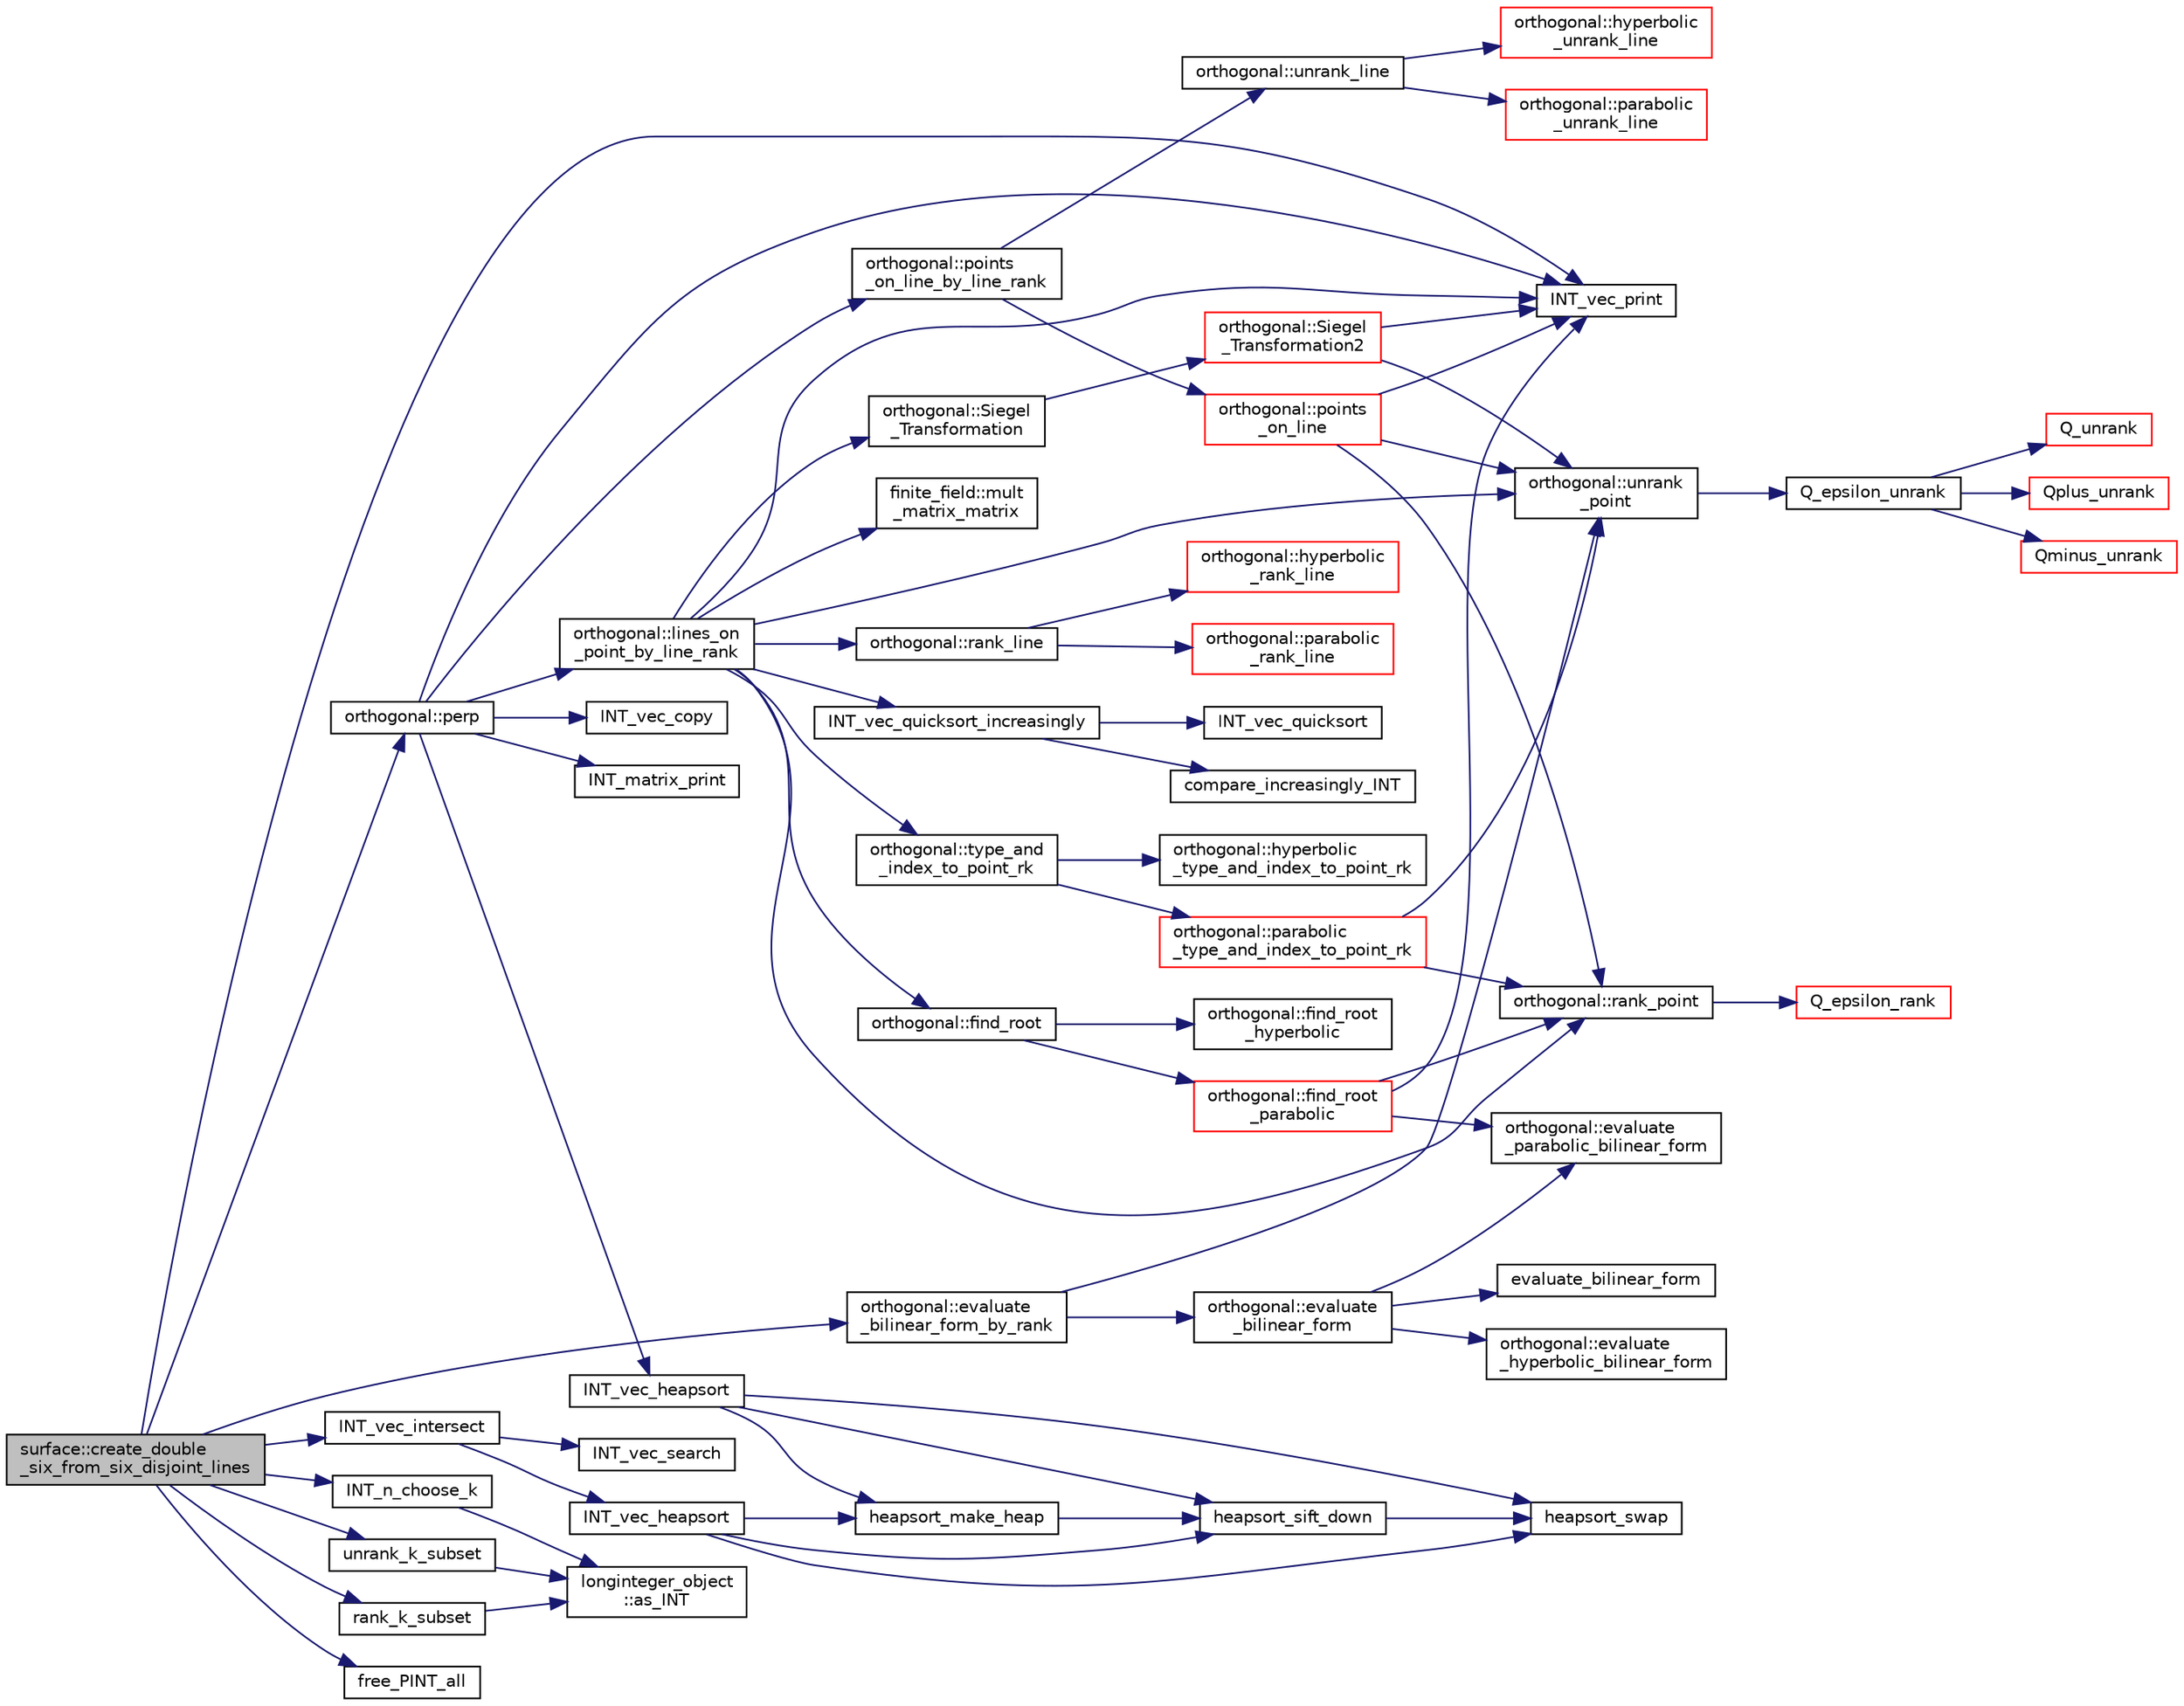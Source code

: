 digraph "surface::create_double_six_from_six_disjoint_lines"
{
  edge [fontname="Helvetica",fontsize="10",labelfontname="Helvetica",labelfontsize="10"];
  node [fontname="Helvetica",fontsize="10",shape=record];
  rankdir="LR";
  Node1130 [label="surface::create_double\l_six_from_six_disjoint_lines",height=0.2,width=0.4,color="black", fillcolor="grey75", style="filled", fontcolor="black"];
  Node1130 -> Node1131 [color="midnightblue",fontsize="10",style="solid",fontname="Helvetica"];
  Node1131 [label="orthogonal::evaluate\l_bilinear_form_by_rank",height=0.2,width=0.4,color="black", fillcolor="white", style="filled",URL="$d7/daa/classorthogonal.html#ab4f6117f55f6fbd0fb2bd8b4c8d981bf"];
  Node1131 -> Node1132 [color="midnightblue",fontsize="10",style="solid",fontname="Helvetica"];
  Node1132 [label="orthogonal::unrank\l_point",height=0.2,width=0.4,color="black", fillcolor="white", style="filled",URL="$d7/daa/classorthogonal.html#ab655117100f7c66c19817b84ac5ac0a0"];
  Node1132 -> Node1133 [color="midnightblue",fontsize="10",style="solid",fontname="Helvetica"];
  Node1133 [label="Q_epsilon_unrank",height=0.2,width=0.4,color="black", fillcolor="white", style="filled",URL="$d4/d67/geometry_8h.html#af162c4d30d4a6528299e37551c353e7b"];
  Node1133 -> Node1134 [color="midnightblue",fontsize="10",style="solid",fontname="Helvetica"];
  Node1134 [label="Q_unrank",height=0.2,width=0.4,color="red", fillcolor="white", style="filled",URL="$db/da0/lib_2foundations_2geometry_2orthogonal__points_8_c.html#a6d02923d5b54ef796934e753e6f5b65b"];
  Node1133 -> Node1152 [color="midnightblue",fontsize="10",style="solid",fontname="Helvetica"];
  Node1152 [label="Qplus_unrank",height=0.2,width=0.4,color="red", fillcolor="white", style="filled",URL="$db/da0/lib_2foundations_2geometry_2orthogonal__points_8_c.html#ad50512edd586919700e033744b4a03c8"];
  Node1133 -> Node1153 [color="midnightblue",fontsize="10",style="solid",fontname="Helvetica"];
  Node1153 [label="Qminus_unrank",height=0.2,width=0.4,color="red", fillcolor="white", style="filled",URL="$db/da0/lib_2foundations_2geometry_2orthogonal__points_8_c.html#ac2dd18f435ab479095b836a483c12c7d"];
  Node1131 -> Node1154 [color="midnightblue",fontsize="10",style="solid",fontname="Helvetica"];
  Node1154 [label="orthogonal::evaluate\l_bilinear_form",height=0.2,width=0.4,color="black", fillcolor="white", style="filled",URL="$d7/daa/classorthogonal.html#a1cb22ce04ab60e22852f610ec3fe5c98"];
  Node1154 -> Node1155 [color="midnightblue",fontsize="10",style="solid",fontname="Helvetica"];
  Node1155 [label="orthogonal::evaluate\l_hyperbolic_bilinear_form",height=0.2,width=0.4,color="black", fillcolor="white", style="filled",URL="$d7/daa/classorthogonal.html#a839dc01b1c59a23b054ccf70c00cc9c9"];
  Node1154 -> Node1156 [color="midnightblue",fontsize="10",style="solid",fontname="Helvetica"];
  Node1156 [label="orthogonal::evaluate\l_parabolic_bilinear_form",height=0.2,width=0.4,color="black", fillcolor="white", style="filled",URL="$d7/daa/classorthogonal.html#a8ee79da4c853cd384a0028cbebbbe0ee"];
  Node1154 -> Node1157 [color="midnightblue",fontsize="10",style="solid",fontname="Helvetica"];
  Node1157 [label="evaluate_bilinear_form",height=0.2,width=0.4,color="black", fillcolor="white", style="filled",URL="$d4/d67/geometry_8h.html#ab6f6bfa144b4d2700e3ed27497d83d5f"];
  Node1130 -> Node1158 [color="midnightblue",fontsize="10",style="solid",fontname="Helvetica"];
  Node1158 [label="orthogonal::perp",height=0.2,width=0.4,color="black", fillcolor="white", style="filled",URL="$d7/daa/classorthogonal.html#ae80e0fa8d1e8caddb9afbb466e3d3189"];
  Node1158 -> Node1159 [color="midnightblue",fontsize="10",style="solid",fontname="Helvetica"];
  Node1159 [label="orthogonal::lines_on\l_point_by_line_rank",height=0.2,width=0.4,color="black", fillcolor="white", style="filled",URL="$d7/daa/classorthogonal.html#adc21874b6da3cd3585c704994fb538aa"];
  Node1159 -> Node1160 [color="midnightblue",fontsize="10",style="solid",fontname="Helvetica"];
  Node1160 [label="orthogonal::type_and\l_index_to_point_rk",height=0.2,width=0.4,color="black", fillcolor="white", style="filled",URL="$d7/daa/classorthogonal.html#a319ef460cdfe3247d336c3fb482901eb"];
  Node1160 -> Node1161 [color="midnightblue",fontsize="10",style="solid",fontname="Helvetica"];
  Node1161 [label="orthogonal::hyperbolic\l_type_and_index_to_point_rk",height=0.2,width=0.4,color="black", fillcolor="white", style="filled",URL="$d7/daa/classorthogonal.html#af31cd843ff2e6eb4fe1ba9c49e62d1b8"];
  Node1160 -> Node1162 [color="midnightblue",fontsize="10",style="solid",fontname="Helvetica"];
  Node1162 [label="orthogonal::parabolic\l_type_and_index_to_point_rk",height=0.2,width=0.4,color="red", fillcolor="white", style="filled",URL="$d7/daa/classorthogonal.html#a67c316cf01b382762e6ac372f522d106"];
  Node1162 -> Node1132 [color="midnightblue",fontsize="10",style="solid",fontname="Helvetica"];
  Node1162 -> Node1163 [color="midnightblue",fontsize="10",style="solid",fontname="Helvetica"];
  Node1163 [label="orthogonal::rank_point",height=0.2,width=0.4,color="black", fillcolor="white", style="filled",URL="$d7/daa/classorthogonal.html#adb4f1528590a804b3c011a68c9ebf655"];
  Node1163 -> Node1164 [color="midnightblue",fontsize="10",style="solid",fontname="Helvetica"];
  Node1164 [label="Q_epsilon_rank",height=0.2,width=0.4,color="red", fillcolor="white", style="filled",URL="$d4/d67/geometry_8h.html#a0949e1151174e2988aa697cb31942e97"];
  Node1159 -> Node1132 [color="midnightblue",fontsize="10",style="solid",fontname="Helvetica"];
  Node1159 -> Node1201 [color="midnightblue",fontsize="10",style="solid",fontname="Helvetica"];
  Node1201 [label="orthogonal::find_root",height=0.2,width=0.4,color="black", fillcolor="white", style="filled",URL="$d7/daa/classorthogonal.html#a7cad6e763a1f49ab5e372a26f5cdf247"];
  Node1201 -> Node1202 [color="midnightblue",fontsize="10",style="solid",fontname="Helvetica"];
  Node1202 [label="orthogonal::find_root\l_hyperbolic",height=0.2,width=0.4,color="black", fillcolor="white", style="filled",URL="$d7/daa/classorthogonal.html#a4cb66d7aec283cd032a99cb9b2b9992d"];
  Node1201 -> Node1203 [color="midnightblue",fontsize="10",style="solid",fontname="Helvetica"];
  Node1203 [label="orthogonal::find_root\l_parabolic",height=0.2,width=0.4,color="red", fillcolor="white", style="filled",URL="$d7/daa/classorthogonal.html#a2e4453bb31692707f8a9e8b660b2e136"];
  Node1203 -> Node1171 [color="midnightblue",fontsize="10",style="solid",fontname="Helvetica"];
  Node1171 [label="INT_vec_print",height=0.2,width=0.4,color="black", fillcolor="white", style="filled",URL="$df/dbf/sajeeb_8_c.html#a79a5901af0b47dd0d694109543c027fe"];
  Node1203 -> Node1156 [color="midnightblue",fontsize="10",style="solid",fontname="Helvetica"];
  Node1203 -> Node1163 [color="midnightblue",fontsize="10",style="solid",fontname="Helvetica"];
  Node1159 -> Node1205 [color="midnightblue",fontsize="10",style="solid",fontname="Helvetica"];
  Node1205 [label="orthogonal::Siegel\l_Transformation",height=0.2,width=0.4,color="black", fillcolor="white", style="filled",URL="$d7/daa/classorthogonal.html#a27258e68c99323ac8de66fedbe565a3d"];
  Node1205 -> Node1206 [color="midnightblue",fontsize="10",style="solid",fontname="Helvetica"];
  Node1206 [label="orthogonal::Siegel\l_Transformation2",height=0.2,width=0.4,color="red", fillcolor="white", style="filled",URL="$d7/daa/classorthogonal.html#aaf1945ebd71495f1b362e5091d4b30ec"];
  Node1206 -> Node1132 [color="midnightblue",fontsize="10",style="solid",fontname="Helvetica"];
  Node1206 -> Node1171 [color="midnightblue",fontsize="10",style="solid",fontname="Helvetica"];
  Node1159 -> Node1211 [color="midnightblue",fontsize="10",style="solid",fontname="Helvetica"];
  Node1211 [label="finite_field::mult\l_matrix_matrix",height=0.2,width=0.4,color="black", fillcolor="white", style="filled",URL="$df/d5a/classfinite__field.html#a5e28706b815838d0ec34de1fa74bc3c4"];
  Node1159 -> Node1163 [color="midnightblue",fontsize="10",style="solid",fontname="Helvetica"];
  Node1159 -> Node1225 [color="midnightblue",fontsize="10",style="solid",fontname="Helvetica"];
  Node1225 [label="orthogonal::rank_line",height=0.2,width=0.4,color="black", fillcolor="white", style="filled",URL="$d7/daa/classorthogonal.html#a5e1b5a3eb76840f425e71f25dabcd470"];
  Node1225 -> Node1226 [color="midnightblue",fontsize="10",style="solid",fontname="Helvetica"];
  Node1226 [label="orthogonal::hyperbolic\l_rank_line",height=0.2,width=0.4,color="red", fillcolor="white", style="filled",URL="$d7/daa/classorthogonal.html#a2810f9a6851f445b03fdbfe2a888e9f5"];
  Node1225 -> Node1280 [color="midnightblue",fontsize="10",style="solid",fontname="Helvetica"];
  Node1280 [label="orthogonal::parabolic\l_rank_line",height=0.2,width=0.4,color="red", fillcolor="white", style="filled",URL="$d7/daa/classorthogonal.html#a7df334ceca90bc5b90c56354dbaf45c9"];
  Node1159 -> Node1302 [color="midnightblue",fontsize="10",style="solid",fontname="Helvetica"];
  Node1302 [label="INT_vec_quicksort_increasingly",height=0.2,width=0.4,color="black", fillcolor="white", style="filled",URL="$d5/de2/foundations_2data__structures_2data__structures_8h.html#a31ccee746bc644f58816c67bc3a0e237"];
  Node1302 -> Node1303 [color="midnightblue",fontsize="10",style="solid",fontname="Helvetica"];
  Node1303 [label="INT_vec_quicksort",height=0.2,width=0.4,color="black", fillcolor="white", style="filled",URL="$d4/dd7/sorting_8_c.html#a06b413b423531ad098e9536031cc91ef"];
  Node1302 -> Node1304 [color="midnightblue",fontsize="10",style="solid",fontname="Helvetica"];
  Node1304 [label="compare_increasingly_INT",height=0.2,width=0.4,color="black", fillcolor="white", style="filled",URL="$d4/dd7/sorting_8_c.html#aa182150f114c64f81fcefcbc6d292790"];
  Node1159 -> Node1171 [color="midnightblue",fontsize="10",style="solid",fontname="Helvetica"];
  Node1158 -> Node1171 [color="midnightblue",fontsize="10",style="solid",fontname="Helvetica"];
  Node1158 -> Node1305 [color="midnightblue",fontsize="10",style="solid",fontname="Helvetica"];
  Node1305 [label="orthogonal::points\l_on_line_by_line_rank",height=0.2,width=0.4,color="black", fillcolor="white", style="filled",URL="$d7/daa/classorthogonal.html#aec3f511b69d0a28340f93d6f904c5daa"];
  Node1305 -> Node1306 [color="midnightblue",fontsize="10",style="solid",fontname="Helvetica"];
  Node1306 [label="orthogonal::unrank_line",height=0.2,width=0.4,color="black", fillcolor="white", style="filled",URL="$d7/daa/classorthogonal.html#a27fec576f6e11b80dd4503fa3cf7611e"];
  Node1306 -> Node1307 [color="midnightblue",fontsize="10",style="solid",fontname="Helvetica"];
  Node1307 [label="orthogonal::hyperbolic\l_unrank_line",height=0.2,width=0.4,color="red", fillcolor="white", style="filled",URL="$d7/daa/classorthogonal.html#a94952194cdcc478feb676e97e2e272f2"];
  Node1306 -> Node1315 [color="midnightblue",fontsize="10",style="solid",fontname="Helvetica"];
  Node1315 [label="orthogonal::parabolic\l_unrank_line",height=0.2,width=0.4,color="red", fillcolor="white", style="filled",URL="$d7/daa/classorthogonal.html#a449cc51a62e11b8699befe951b0f8a4c"];
  Node1305 -> Node1335 [color="midnightblue",fontsize="10",style="solid",fontname="Helvetica"];
  Node1335 [label="orthogonal::points\l_on_line",height=0.2,width=0.4,color="red", fillcolor="white", style="filled",URL="$d7/daa/classorthogonal.html#afe1cc564902cc557d4d4d2ff85ee6839"];
  Node1335 -> Node1132 [color="midnightblue",fontsize="10",style="solid",fontname="Helvetica"];
  Node1335 -> Node1171 [color="midnightblue",fontsize="10",style="solid",fontname="Helvetica"];
  Node1335 -> Node1163 [color="midnightblue",fontsize="10",style="solid",fontname="Helvetica"];
  Node1158 -> Node1337 [color="midnightblue",fontsize="10",style="solid",fontname="Helvetica"];
  Node1337 [label="INT_matrix_print",height=0.2,width=0.4,color="black", fillcolor="white", style="filled",URL="$d5/db4/io__and__os_8h.html#afd4180a24bef3a2b584668a4eaf607ff"];
  Node1158 -> Node1338 [color="midnightblue",fontsize="10",style="solid",fontname="Helvetica"];
  Node1338 [label="INT_vec_heapsort",height=0.2,width=0.4,color="black", fillcolor="white", style="filled",URL="$d5/de2/foundations_2data__structures_2data__structures_8h.html#a3590ad9987f801fbfc94634300182f39"];
  Node1338 -> Node1339 [color="midnightblue",fontsize="10",style="solid",fontname="Helvetica"];
  Node1339 [label="heapsort_make_heap",height=0.2,width=0.4,color="black", fillcolor="white", style="filled",URL="$d4/dd7/sorting_8_c.html#a42f24453d7d77eeb1338ebd1a13cfdbb"];
  Node1339 -> Node1340 [color="midnightblue",fontsize="10",style="solid",fontname="Helvetica"];
  Node1340 [label="heapsort_sift_down",height=0.2,width=0.4,color="black", fillcolor="white", style="filled",URL="$d4/dd7/sorting_8_c.html#a65cbb1a6a3f01f511673705437ddc18b"];
  Node1340 -> Node1341 [color="midnightblue",fontsize="10",style="solid",fontname="Helvetica"];
  Node1341 [label="heapsort_swap",height=0.2,width=0.4,color="black", fillcolor="white", style="filled",URL="$d4/dd7/sorting_8_c.html#a8f048362e6065297b19b6975bcbbfcc6"];
  Node1338 -> Node1341 [color="midnightblue",fontsize="10",style="solid",fontname="Helvetica"];
  Node1338 -> Node1340 [color="midnightblue",fontsize="10",style="solid",fontname="Helvetica"];
  Node1158 -> Node1215 [color="midnightblue",fontsize="10",style="solid",fontname="Helvetica"];
  Node1215 [label="INT_vec_copy",height=0.2,width=0.4,color="black", fillcolor="white", style="filled",URL="$df/dbf/sajeeb_8_c.html#ac2d875e27e009af6ec04d17254d11075"];
  Node1130 -> Node1171 [color="midnightblue",fontsize="10",style="solid",fontname="Helvetica"];
  Node1130 -> Node1342 [color="midnightblue",fontsize="10",style="solid",fontname="Helvetica"];
  Node1342 [label="INT_n_choose_k",height=0.2,width=0.4,color="black", fillcolor="white", style="filled",URL="$d2/d7c/combinatorics_8_c.html#aa74adc702e59feadb839f44c0aaec8f6"];
  Node1342 -> Node1343 [color="midnightblue",fontsize="10",style="solid",fontname="Helvetica"];
  Node1343 [label="longinteger_object\l::as_INT",height=0.2,width=0.4,color="black", fillcolor="white", style="filled",URL="$dd/d7e/classlonginteger__object.html#afb992d4679a6741acc63c8bcba27971e"];
  Node1130 -> Node1344 [color="midnightblue",fontsize="10",style="solid",fontname="Helvetica"];
  Node1344 [label="unrank_k_subset",height=0.2,width=0.4,color="black", fillcolor="white", style="filled",URL="$d2/d7c/combinatorics_8_c.html#a709dbec12f4da5bb02b9352d45a2c77d"];
  Node1344 -> Node1343 [color="midnightblue",fontsize="10",style="solid",fontname="Helvetica"];
  Node1130 -> Node1345 [color="midnightblue",fontsize="10",style="solid",fontname="Helvetica"];
  Node1345 [label="INT_vec_intersect",height=0.2,width=0.4,color="black", fillcolor="white", style="filled",URL="$d5/de2/foundations_2data__structures_2data__structures_8h.html#a19855973f5fb469b315f31e7e1402471"];
  Node1345 -> Node1346 [color="midnightblue",fontsize="10",style="solid",fontname="Helvetica"];
  Node1346 [label="INT_vec_heapsort",height=0.2,width=0.4,color="black", fillcolor="white", style="filled",URL="$d4/dd7/sorting_8_c.html#a3590ad9987f801fbfc94634300182f39"];
  Node1346 -> Node1339 [color="midnightblue",fontsize="10",style="solid",fontname="Helvetica"];
  Node1346 -> Node1341 [color="midnightblue",fontsize="10",style="solid",fontname="Helvetica"];
  Node1346 -> Node1340 [color="midnightblue",fontsize="10",style="solid",fontname="Helvetica"];
  Node1345 -> Node1347 [color="midnightblue",fontsize="10",style="solid",fontname="Helvetica"];
  Node1347 [label="INT_vec_search",height=0.2,width=0.4,color="black", fillcolor="white", style="filled",URL="$d4/dd7/sorting_8_c.html#ad103ef2316a1f671bdb68fd9cd9ba945"];
  Node1130 -> Node1348 [color="midnightblue",fontsize="10",style="solid",fontname="Helvetica"];
  Node1348 [label="rank_k_subset",height=0.2,width=0.4,color="black", fillcolor="white", style="filled",URL="$d2/d7c/combinatorics_8_c.html#a8ec9127fb82ee9dfa337c897c7060a57"];
  Node1348 -> Node1343 [color="midnightblue",fontsize="10",style="solid",fontname="Helvetica"];
  Node1130 -> Node1349 [color="midnightblue",fontsize="10",style="solid",fontname="Helvetica"];
  Node1349 [label="free_PINT_all",height=0.2,width=0.4,color="black", fillcolor="white", style="filled",URL="$d5/db4/io__and__os_8h.html#a8c74577588c4d669d8858633dd2f0b98"];
}
